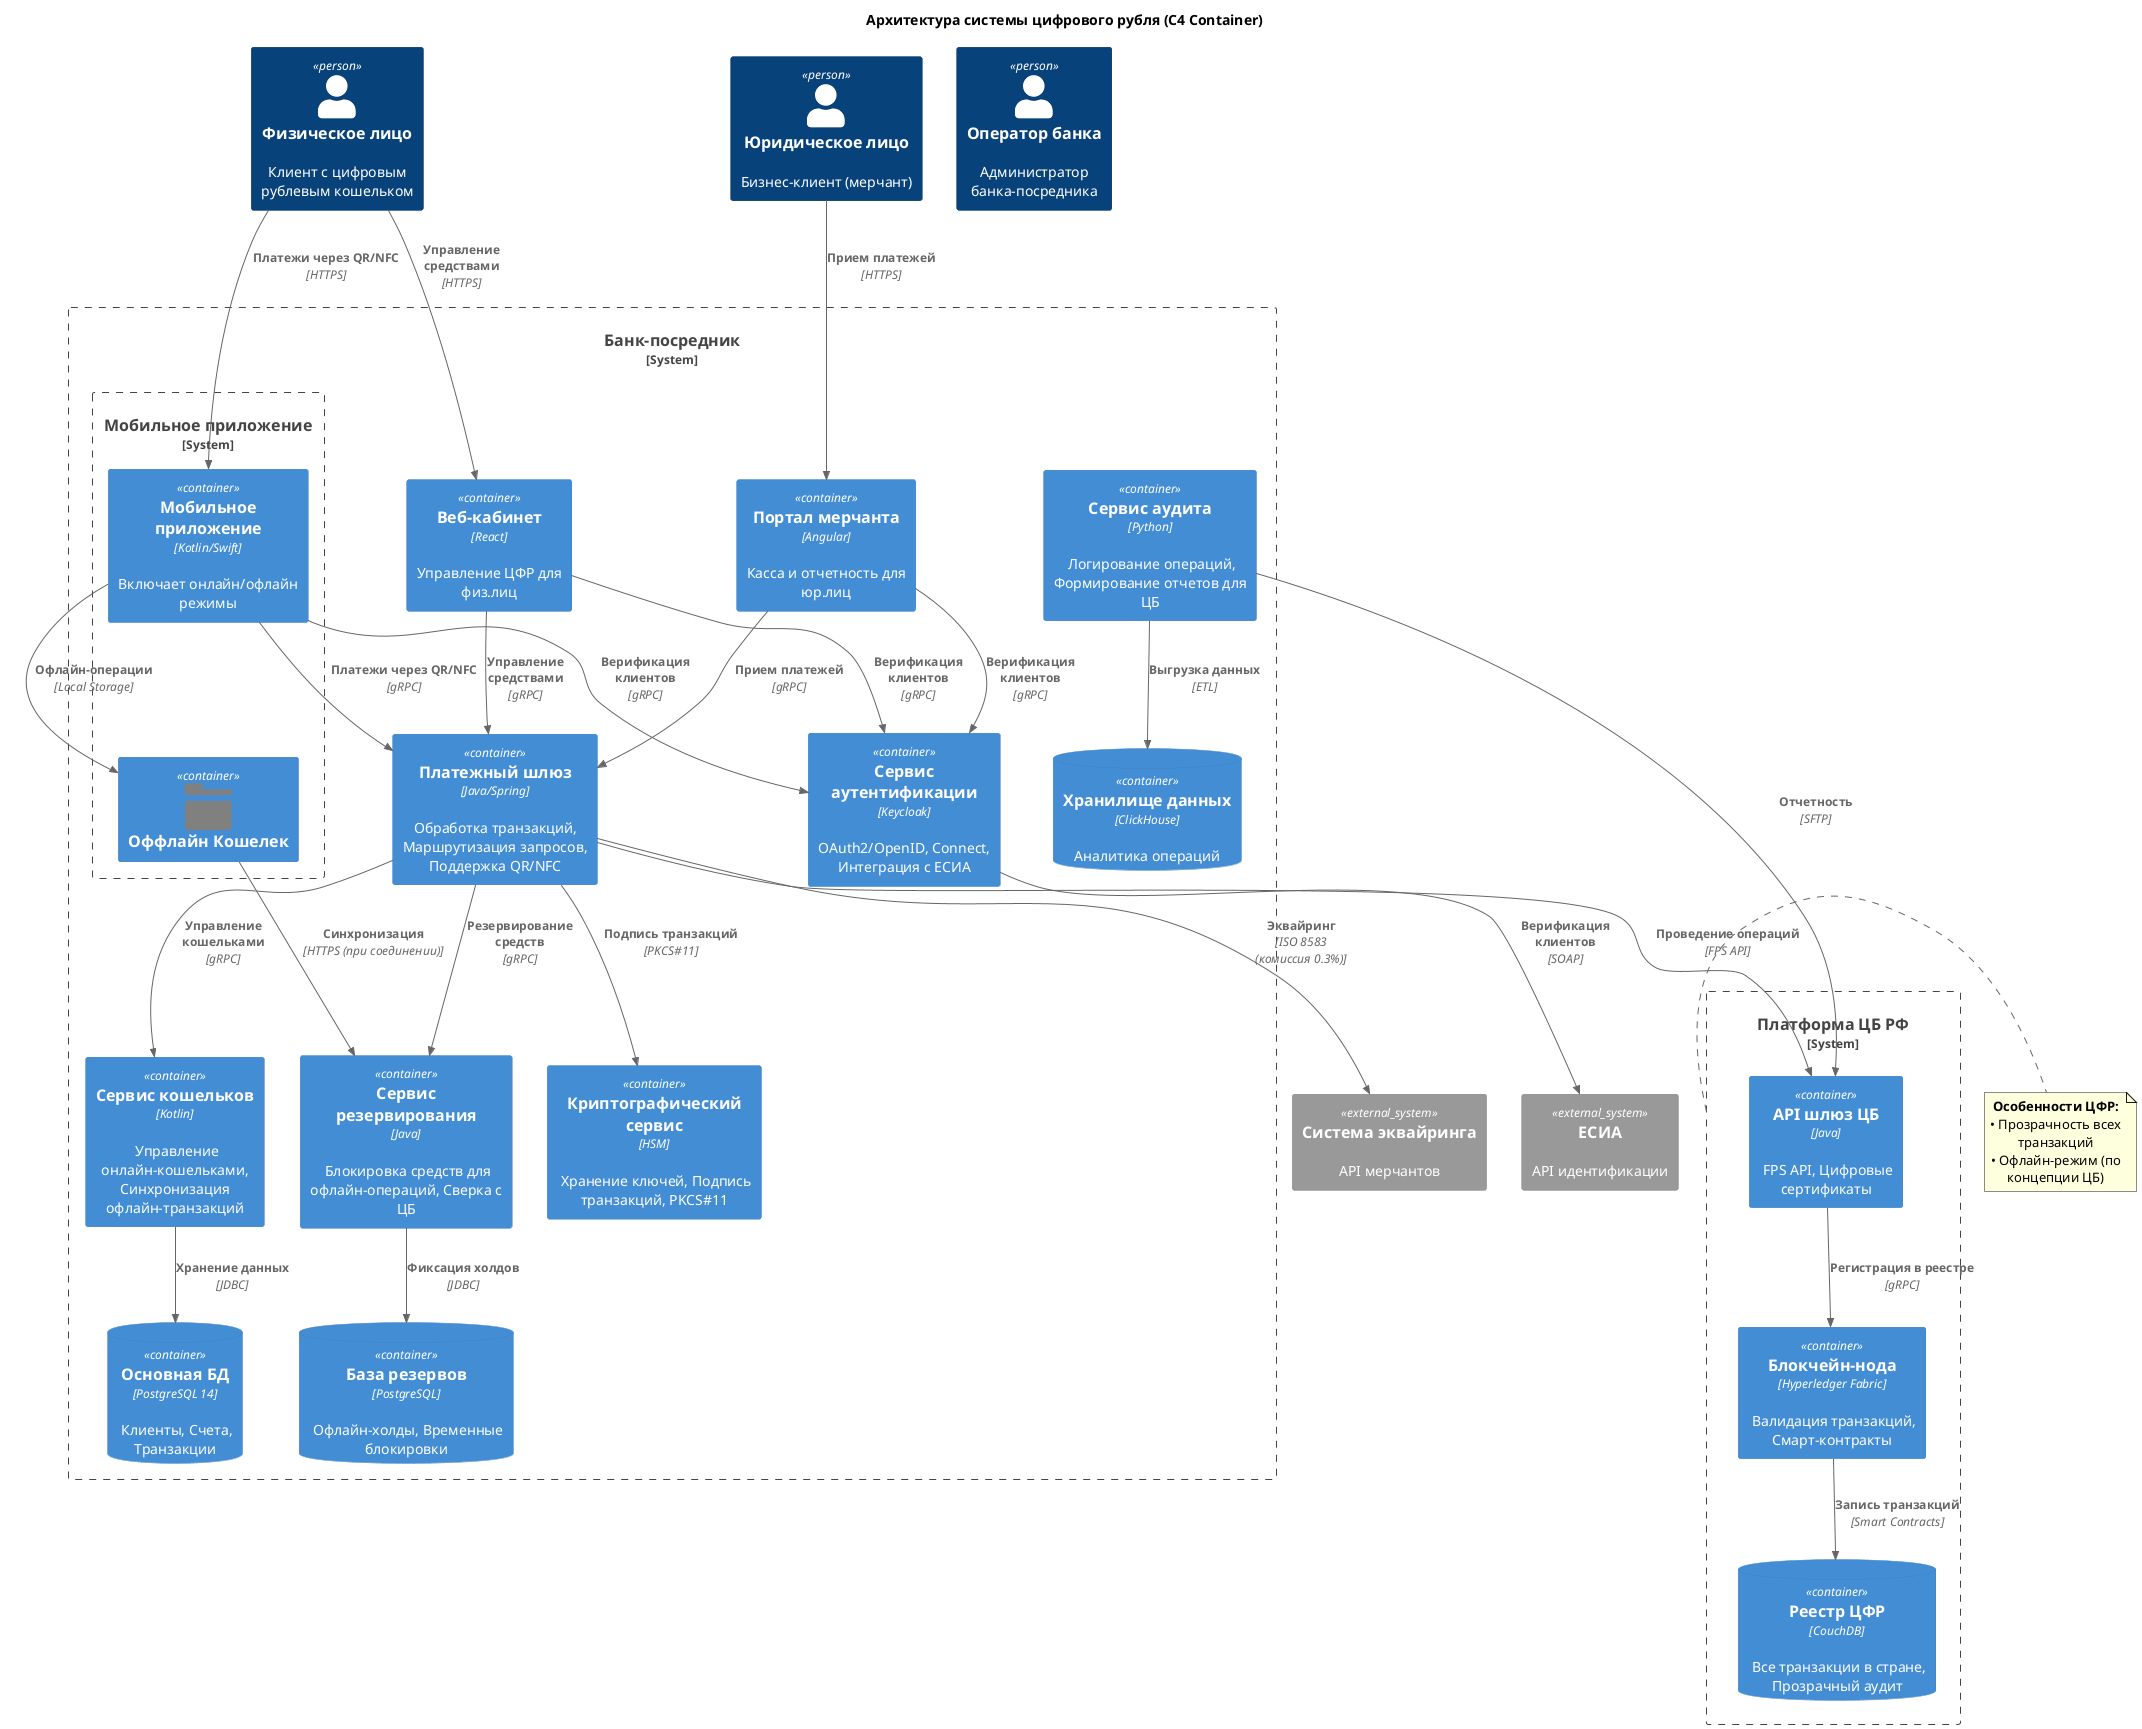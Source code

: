 @startuml
!include <C4/C4_Context>
!include <C4/C4_Container>

title Архитектура системы цифрового рубля (C4 Container)

' === Акторы ===
Person(physical_client, "Физическое лицо", "Клиент с цифровым рублевым кошельком")
Person(legal_client, "Юридическое лицо", "Бизнес-клиент (мерчант)")
Person(bank_operator, "Оператор банка", "Администратор банка-посредника")

' === Системные границы ===
System_Boundary(bank_system, "Банк-посредник") {
    System_Boundary(mobile, "Мобильное приложение") {
        Container(mobile_app, "Мобильное приложение", "Kotlin/Swift", "Включает онлайн/офлайн режимы")
        Container(offline_wallet, "Оффлайн Кошелек", $sprite="&folder,scale=5.0,color=gray")
    }
    Container(web_app, "Веб-кабинет", "React", "Управление ЦФР для физ.лиц")
    Container(merchant_portal, "Портал мерчанта", "Angular", "Касса и отчетность для юр.лиц")
    
    Container(auth_service, "Сервис аутентификации", "Keycloak", "OAuth2/OpenID, Connect, Интеграция с ЕСИА")
    
    Container(payment_api, "Платежный шлюз", "Java/Spring", "Обработка транзакций,  Маршрутизация запросов, Поддержка QR/NFC")
    
    Container(wallet_service, "Сервис кошельков", "Kotlin", " Управление онлайн-кошельками, Синхронизация офлайн-транзакций")
    
    Container(reservation_service, "Сервис резервирования", "Java", " Блокировка средств для офлайн-операций, Сверка с ЦБ")
    
    Container(crypto_service, "Криптографический сервис", "HSM", " Хранение ключей, Подпись транзакций, PKCS#11")
    
    Container(audit_service, "Сервис аудита", "Python", " Логирование операций, Формирование отчетов для ЦБ")
    
    ' Базы данных
    ContainerDb(main_db, "Основная БД", "PostgreSQL 14", " Клиенты, Счета, Транзакции")
    
    ContainerDb(reservation_db, "База резервов", "PostgreSQL", " Офлайн-холды, Временные блокировки")
    
    ContainerDb(dwh, "Хранилище данных", "ClickHouse", "Аналитика операций")
}

System_Boundary(cbr_system, "Платформа ЦБ РФ") {
    Container(cbr_gateway, "API шлюз ЦБ", "Java", " FPS API, Цифровые сертификаты")
    
    Container(blockchain_node, "Блокчейн-нода", "Hyperledger Fabric", " Валидация транзакций, Смарт-контракты")
    
    ContainerDb(cbr_ledger, "Реестр ЦФР", "CouchDB", " Все транзакции в стране, Прозрачный аудит")
}

' === Внешние системы ===
System_Ext(merchant_acq, "Система эквайринга", "API мерчантов")
System_Ext(gosuslugi, "ЕСИА", "API идентификации")

' === Связи ===
' Клиентские взаимодействия
Rel(physical_client, mobile_app, "Платежи через QR/NFC", "HTTPS")
Rel(physical_client, web_app, "Управление средствами", "HTTPS")
Rel(legal_client, merchant_portal, "Прием платежей", "HTTPS")
Rel(web_app, payment_api, "Управление средствами", "gRPC")
Rel(mobile_app, payment_api, "Платежи через QR/NFC", "gRPC")
Rel(merchant_portal, payment_api, "Прием платежей", "gRPC")


' Банковская инфраструктура
Rel(mobile_app, offline_wallet, "Офлайн-операции", "Local Storage")
Rel(offline_wallet, reservation_service, "Синхронизация", "HTTPS (при соединении)")

Rel(payment_api, wallet_service, "Управление кошельками", "gRPC")
Rel(payment_api, reservation_service, "Резервирование средств", "gRPC")
Rel(payment_api, crypto_service, "Подпись транзакций", "PKCS#11")

Rel(wallet_service, main_db, "Хранение данных", "JDBC")
Rel(reservation_service, reservation_db, "Фиксация холдов", "JDBC")

' Интеграция с ЦБ
Rel(payment_api, cbr_gateway, "Проведение операций", "FPS API")
Rel(cbr_gateway, blockchain_node, "Регистрация в реестре", "gRPC")
Rel(blockchain_node, cbr_ledger, "Запись транзакций", "Smart Contracts")

' Дополнительные интеграции
Rel(payment_api, merchant_acq, "Эквайринг", "ISO 8583\n(комиссия 0.3%)")

' Безопасность
Rel(auth_service, gosuslugi, "Верификация клиентов", "SOAP")
Rel(mobile_app, auth_service, "Верификация клиентов", "gRPC")
Rel(web_app, auth_service, "Верификация клиентов", "gRPC")
Rel(merchant_portal, auth_service, "Верификация клиентов", "gRPC")

' Аудит и аналитика
Rel(audit_service, dwh, "Выгрузка данных", "ETL")
Rel(audit_service, cbr_gateway, "Отчетность", "SFTP")

' === Легенда и примечания ===
note right of cbr_system
  <b>Особенности ЦФР:</b>
  • Прозрачность всех транзакций
  • Офлайн-режим (по концепции ЦБ)
end note
@enduml